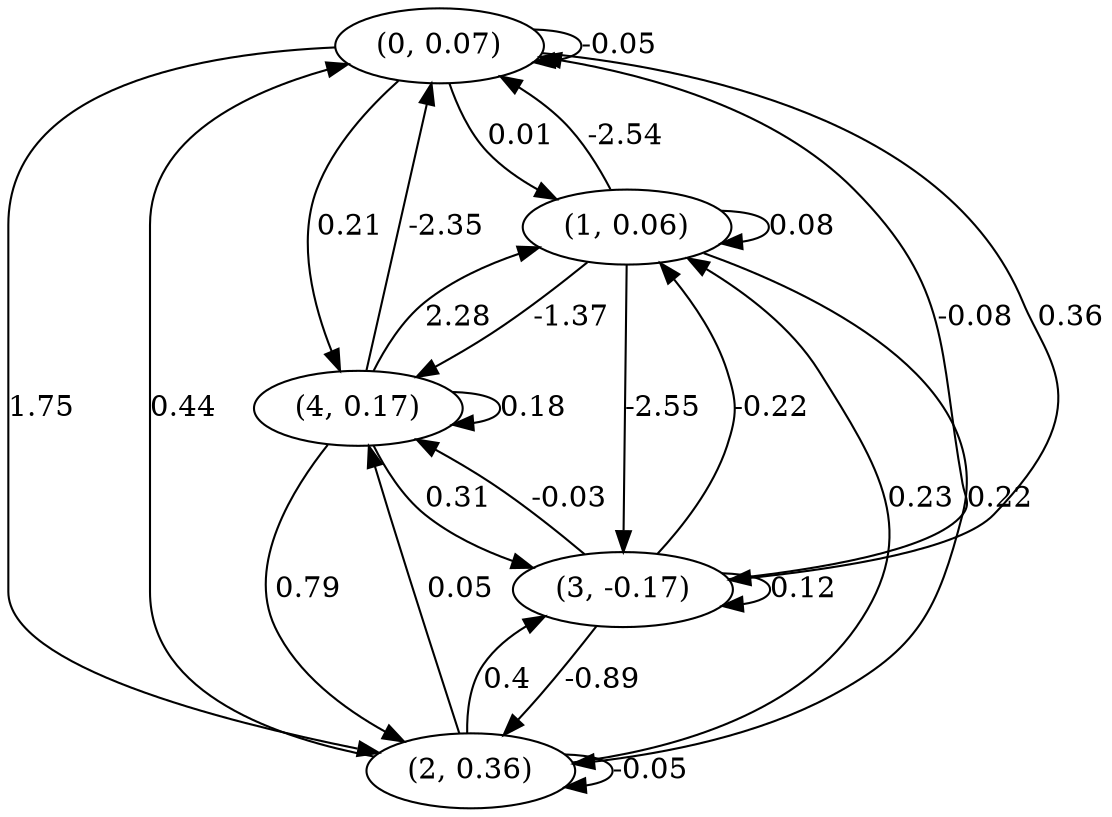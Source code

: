 digraph {
    0 [ label = "(0, 0.07)" ]
    1 [ label = "(1, 0.06)" ]
    2 [ label = "(2, 0.36)" ]
    3 [ label = "(3, -0.17)" ]
    4 [ label = "(4, 0.17)" ]
    0 -> 0 [ label = "-0.05" ]
    1 -> 1 [ label = "0.08" ]
    2 -> 2 [ label = "-0.05" ]
    3 -> 3 [ label = "0.12" ]
    4 -> 4 [ label = "0.18" ]
    1 -> 0 [ label = "-2.54" ]
    2 -> 0 [ label = "0.44" ]
    3 -> 0 [ label = "-0.08" ]
    4 -> 0 [ label = "-2.35" ]
    0 -> 1 [ label = "0.01" ]
    2 -> 1 [ label = "0.23" ]
    3 -> 1 [ label = "-0.22" ]
    4 -> 1 [ label = "2.28" ]
    0 -> 2 [ label = "1.75" ]
    1 -> 2 [ label = "0.22" ]
    3 -> 2 [ label = "-0.89" ]
    4 -> 2 [ label = "0.79" ]
    0 -> 3 [ label = "0.36" ]
    1 -> 3 [ label = "-2.55" ]
    2 -> 3 [ label = "0.4" ]
    4 -> 3 [ label = "0.31" ]
    0 -> 4 [ label = "0.21" ]
    1 -> 4 [ label = "-1.37" ]
    2 -> 4 [ label = "0.05" ]
    3 -> 4 [ label = "-0.03" ]
}

